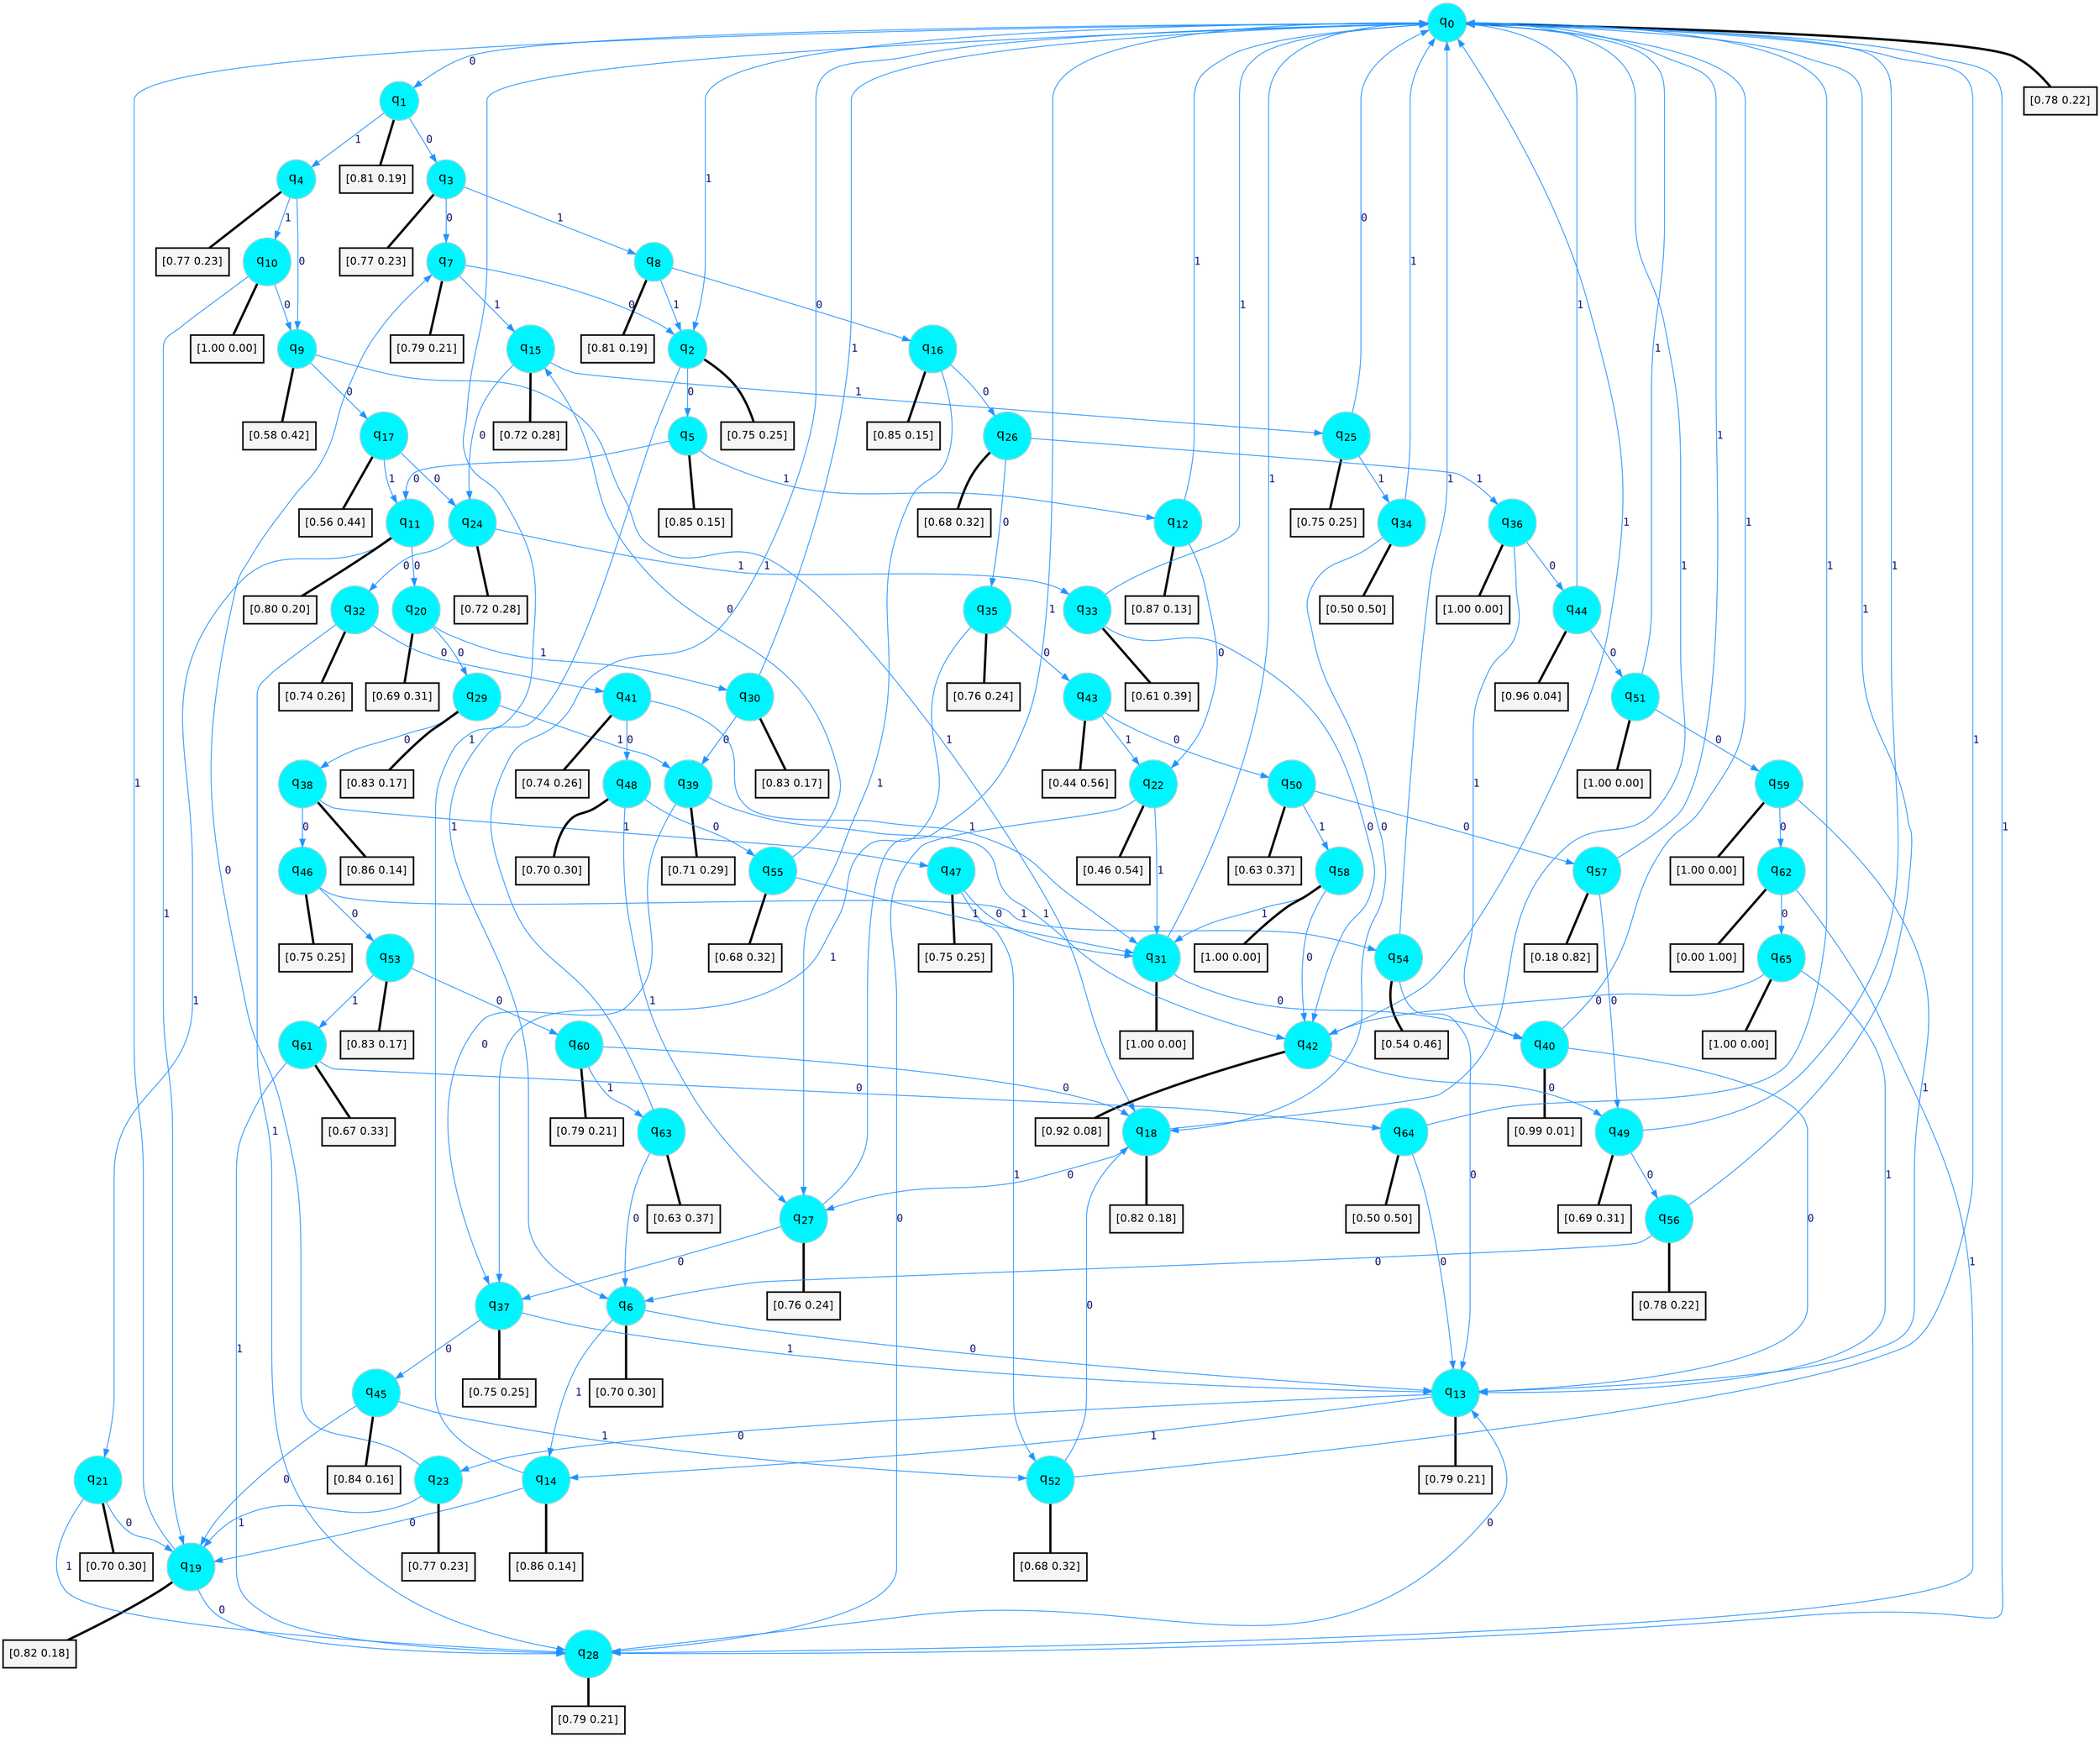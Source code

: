 digraph G {
graph [
bgcolor=transparent, dpi=300, rankdir=TD, size="40,25"];
node [
color=gray, fillcolor=turquoise1, fontcolor=black, fontname=Helvetica, fontsize=16, fontweight=bold, shape=circle, style=filled];
edge [
arrowsize=1, color=dodgerblue1, fontcolor=midnightblue, fontname=courier, fontweight=bold, penwidth=1, style=solid, weight=20];
0[label=<q<SUB>0</SUB>>];
1[label=<q<SUB>1</SUB>>];
2[label=<q<SUB>2</SUB>>];
3[label=<q<SUB>3</SUB>>];
4[label=<q<SUB>4</SUB>>];
5[label=<q<SUB>5</SUB>>];
6[label=<q<SUB>6</SUB>>];
7[label=<q<SUB>7</SUB>>];
8[label=<q<SUB>8</SUB>>];
9[label=<q<SUB>9</SUB>>];
10[label=<q<SUB>10</SUB>>];
11[label=<q<SUB>11</SUB>>];
12[label=<q<SUB>12</SUB>>];
13[label=<q<SUB>13</SUB>>];
14[label=<q<SUB>14</SUB>>];
15[label=<q<SUB>15</SUB>>];
16[label=<q<SUB>16</SUB>>];
17[label=<q<SUB>17</SUB>>];
18[label=<q<SUB>18</SUB>>];
19[label=<q<SUB>19</SUB>>];
20[label=<q<SUB>20</SUB>>];
21[label=<q<SUB>21</SUB>>];
22[label=<q<SUB>22</SUB>>];
23[label=<q<SUB>23</SUB>>];
24[label=<q<SUB>24</SUB>>];
25[label=<q<SUB>25</SUB>>];
26[label=<q<SUB>26</SUB>>];
27[label=<q<SUB>27</SUB>>];
28[label=<q<SUB>28</SUB>>];
29[label=<q<SUB>29</SUB>>];
30[label=<q<SUB>30</SUB>>];
31[label=<q<SUB>31</SUB>>];
32[label=<q<SUB>32</SUB>>];
33[label=<q<SUB>33</SUB>>];
34[label=<q<SUB>34</SUB>>];
35[label=<q<SUB>35</SUB>>];
36[label=<q<SUB>36</SUB>>];
37[label=<q<SUB>37</SUB>>];
38[label=<q<SUB>38</SUB>>];
39[label=<q<SUB>39</SUB>>];
40[label=<q<SUB>40</SUB>>];
41[label=<q<SUB>41</SUB>>];
42[label=<q<SUB>42</SUB>>];
43[label=<q<SUB>43</SUB>>];
44[label=<q<SUB>44</SUB>>];
45[label=<q<SUB>45</SUB>>];
46[label=<q<SUB>46</SUB>>];
47[label=<q<SUB>47</SUB>>];
48[label=<q<SUB>48</SUB>>];
49[label=<q<SUB>49</SUB>>];
50[label=<q<SUB>50</SUB>>];
51[label=<q<SUB>51</SUB>>];
52[label=<q<SUB>52</SUB>>];
53[label=<q<SUB>53</SUB>>];
54[label=<q<SUB>54</SUB>>];
55[label=<q<SUB>55</SUB>>];
56[label=<q<SUB>56</SUB>>];
57[label=<q<SUB>57</SUB>>];
58[label=<q<SUB>58</SUB>>];
59[label=<q<SUB>59</SUB>>];
60[label=<q<SUB>60</SUB>>];
61[label=<q<SUB>61</SUB>>];
62[label=<q<SUB>62</SUB>>];
63[label=<q<SUB>63</SUB>>];
64[label=<q<SUB>64</SUB>>];
65[label=<q<SUB>65</SUB>>];
66[label="[0.78 0.22]", shape=box,fontcolor=black, fontname=Helvetica, fontsize=14, penwidth=2, fillcolor=whitesmoke,color=black];
67[label="[0.81 0.19]", shape=box,fontcolor=black, fontname=Helvetica, fontsize=14, penwidth=2, fillcolor=whitesmoke,color=black];
68[label="[0.75 0.25]", shape=box,fontcolor=black, fontname=Helvetica, fontsize=14, penwidth=2, fillcolor=whitesmoke,color=black];
69[label="[0.77 0.23]", shape=box,fontcolor=black, fontname=Helvetica, fontsize=14, penwidth=2, fillcolor=whitesmoke,color=black];
70[label="[0.77 0.23]", shape=box,fontcolor=black, fontname=Helvetica, fontsize=14, penwidth=2, fillcolor=whitesmoke,color=black];
71[label="[0.85 0.15]", shape=box,fontcolor=black, fontname=Helvetica, fontsize=14, penwidth=2, fillcolor=whitesmoke,color=black];
72[label="[0.70 0.30]", shape=box,fontcolor=black, fontname=Helvetica, fontsize=14, penwidth=2, fillcolor=whitesmoke,color=black];
73[label="[0.79 0.21]", shape=box,fontcolor=black, fontname=Helvetica, fontsize=14, penwidth=2, fillcolor=whitesmoke,color=black];
74[label="[0.81 0.19]", shape=box,fontcolor=black, fontname=Helvetica, fontsize=14, penwidth=2, fillcolor=whitesmoke,color=black];
75[label="[0.58 0.42]", shape=box,fontcolor=black, fontname=Helvetica, fontsize=14, penwidth=2, fillcolor=whitesmoke,color=black];
76[label="[1.00 0.00]", shape=box,fontcolor=black, fontname=Helvetica, fontsize=14, penwidth=2, fillcolor=whitesmoke,color=black];
77[label="[0.80 0.20]", shape=box,fontcolor=black, fontname=Helvetica, fontsize=14, penwidth=2, fillcolor=whitesmoke,color=black];
78[label="[0.87 0.13]", shape=box,fontcolor=black, fontname=Helvetica, fontsize=14, penwidth=2, fillcolor=whitesmoke,color=black];
79[label="[0.79 0.21]", shape=box,fontcolor=black, fontname=Helvetica, fontsize=14, penwidth=2, fillcolor=whitesmoke,color=black];
80[label="[0.86 0.14]", shape=box,fontcolor=black, fontname=Helvetica, fontsize=14, penwidth=2, fillcolor=whitesmoke,color=black];
81[label="[0.72 0.28]", shape=box,fontcolor=black, fontname=Helvetica, fontsize=14, penwidth=2, fillcolor=whitesmoke,color=black];
82[label="[0.85 0.15]", shape=box,fontcolor=black, fontname=Helvetica, fontsize=14, penwidth=2, fillcolor=whitesmoke,color=black];
83[label="[0.56 0.44]", shape=box,fontcolor=black, fontname=Helvetica, fontsize=14, penwidth=2, fillcolor=whitesmoke,color=black];
84[label="[0.82 0.18]", shape=box,fontcolor=black, fontname=Helvetica, fontsize=14, penwidth=2, fillcolor=whitesmoke,color=black];
85[label="[0.82 0.18]", shape=box,fontcolor=black, fontname=Helvetica, fontsize=14, penwidth=2, fillcolor=whitesmoke,color=black];
86[label="[0.69 0.31]", shape=box,fontcolor=black, fontname=Helvetica, fontsize=14, penwidth=2, fillcolor=whitesmoke,color=black];
87[label="[0.70 0.30]", shape=box,fontcolor=black, fontname=Helvetica, fontsize=14, penwidth=2, fillcolor=whitesmoke,color=black];
88[label="[0.46 0.54]", shape=box,fontcolor=black, fontname=Helvetica, fontsize=14, penwidth=2, fillcolor=whitesmoke,color=black];
89[label="[0.77 0.23]", shape=box,fontcolor=black, fontname=Helvetica, fontsize=14, penwidth=2, fillcolor=whitesmoke,color=black];
90[label="[0.72 0.28]", shape=box,fontcolor=black, fontname=Helvetica, fontsize=14, penwidth=2, fillcolor=whitesmoke,color=black];
91[label="[0.75 0.25]", shape=box,fontcolor=black, fontname=Helvetica, fontsize=14, penwidth=2, fillcolor=whitesmoke,color=black];
92[label="[0.68 0.32]", shape=box,fontcolor=black, fontname=Helvetica, fontsize=14, penwidth=2, fillcolor=whitesmoke,color=black];
93[label="[0.76 0.24]", shape=box,fontcolor=black, fontname=Helvetica, fontsize=14, penwidth=2, fillcolor=whitesmoke,color=black];
94[label="[0.79 0.21]", shape=box,fontcolor=black, fontname=Helvetica, fontsize=14, penwidth=2, fillcolor=whitesmoke,color=black];
95[label="[0.83 0.17]", shape=box,fontcolor=black, fontname=Helvetica, fontsize=14, penwidth=2, fillcolor=whitesmoke,color=black];
96[label="[0.83 0.17]", shape=box,fontcolor=black, fontname=Helvetica, fontsize=14, penwidth=2, fillcolor=whitesmoke,color=black];
97[label="[1.00 0.00]", shape=box,fontcolor=black, fontname=Helvetica, fontsize=14, penwidth=2, fillcolor=whitesmoke,color=black];
98[label="[0.74 0.26]", shape=box,fontcolor=black, fontname=Helvetica, fontsize=14, penwidth=2, fillcolor=whitesmoke,color=black];
99[label="[0.61 0.39]", shape=box,fontcolor=black, fontname=Helvetica, fontsize=14, penwidth=2, fillcolor=whitesmoke,color=black];
100[label="[0.50 0.50]", shape=box,fontcolor=black, fontname=Helvetica, fontsize=14, penwidth=2, fillcolor=whitesmoke,color=black];
101[label="[0.76 0.24]", shape=box,fontcolor=black, fontname=Helvetica, fontsize=14, penwidth=2, fillcolor=whitesmoke,color=black];
102[label="[1.00 0.00]", shape=box,fontcolor=black, fontname=Helvetica, fontsize=14, penwidth=2, fillcolor=whitesmoke,color=black];
103[label="[0.75 0.25]", shape=box,fontcolor=black, fontname=Helvetica, fontsize=14, penwidth=2, fillcolor=whitesmoke,color=black];
104[label="[0.86 0.14]", shape=box,fontcolor=black, fontname=Helvetica, fontsize=14, penwidth=2, fillcolor=whitesmoke,color=black];
105[label="[0.71 0.29]", shape=box,fontcolor=black, fontname=Helvetica, fontsize=14, penwidth=2, fillcolor=whitesmoke,color=black];
106[label="[0.99 0.01]", shape=box,fontcolor=black, fontname=Helvetica, fontsize=14, penwidth=2, fillcolor=whitesmoke,color=black];
107[label="[0.74 0.26]", shape=box,fontcolor=black, fontname=Helvetica, fontsize=14, penwidth=2, fillcolor=whitesmoke,color=black];
108[label="[0.92 0.08]", shape=box,fontcolor=black, fontname=Helvetica, fontsize=14, penwidth=2, fillcolor=whitesmoke,color=black];
109[label="[0.44 0.56]", shape=box,fontcolor=black, fontname=Helvetica, fontsize=14, penwidth=2, fillcolor=whitesmoke,color=black];
110[label="[0.96 0.04]", shape=box,fontcolor=black, fontname=Helvetica, fontsize=14, penwidth=2, fillcolor=whitesmoke,color=black];
111[label="[0.84 0.16]", shape=box,fontcolor=black, fontname=Helvetica, fontsize=14, penwidth=2, fillcolor=whitesmoke,color=black];
112[label="[0.75 0.25]", shape=box,fontcolor=black, fontname=Helvetica, fontsize=14, penwidth=2, fillcolor=whitesmoke,color=black];
113[label="[0.75 0.25]", shape=box,fontcolor=black, fontname=Helvetica, fontsize=14, penwidth=2, fillcolor=whitesmoke,color=black];
114[label="[0.70 0.30]", shape=box,fontcolor=black, fontname=Helvetica, fontsize=14, penwidth=2, fillcolor=whitesmoke,color=black];
115[label="[0.69 0.31]", shape=box,fontcolor=black, fontname=Helvetica, fontsize=14, penwidth=2, fillcolor=whitesmoke,color=black];
116[label="[0.63 0.37]", shape=box,fontcolor=black, fontname=Helvetica, fontsize=14, penwidth=2, fillcolor=whitesmoke,color=black];
117[label="[1.00 0.00]", shape=box,fontcolor=black, fontname=Helvetica, fontsize=14, penwidth=2, fillcolor=whitesmoke,color=black];
118[label="[0.68 0.32]", shape=box,fontcolor=black, fontname=Helvetica, fontsize=14, penwidth=2, fillcolor=whitesmoke,color=black];
119[label="[0.83 0.17]", shape=box,fontcolor=black, fontname=Helvetica, fontsize=14, penwidth=2, fillcolor=whitesmoke,color=black];
120[label="[0.54 0.46]", shape=box,fontcolor=black, fontname=Helvetica, fontsize=14, penwidth=2, fillcolor=whitesmoke,color=black];
121[label="[0.68 0.32]", shape=box,fontcolor=black, fontname=Helvetica, fontsize=14, penwidth=2, fillcolor=whitesmoke,color=black];
122[label="[0.78 0.22]", shape=box,fontcolor=black, fontname=Helvetica, fontsize=14, penwidth=2, fillcolor=whitesmoke,color=black];
123[label="[0.18 0.82]", shape=box,fontcolor=black, fontname=Helvetica, fontsize=14, penwidth=2, fillcolor=whitesmoke,color=black];
124[label="[1.00 0.00]", shape=box,fontcolor=black, fontname=Helvetica, fontsize=14, penwidth=2, fillcolor=whitesmoke,color=black];
125[label="[1.00 0.00]", shape=box,fontcolor=black, fontname=Helvetica, fontsize=14, penwidth=2, fillcolor=whitesmoke,color=black];
126[label="[0.79 0.21]", shape=box,fontcolor=black, fontname=Helvetica, fontsize=14, penwidth=2, fillcolor=whitesmoke,color=black];
127[label="[0.67 0.33]", shape=box,fontcolor=black, fontname=Helvetica, fontsize=14, penwidth=2, fillcolor=whitesmoke,color=black];
128[label="[0.00 1.00]", shape=box,fontcolor=black, fontname=Helvetica, fontsize=14, penwidth=2, fillcolor=whitesmoke,color=black];
129[label="[0.63 0.37]", shape=box,fontcolor=black, fontname=Helvetica, fontsize=14, penwidth=2, fillcolor=whitesmoke,color=black];
130[label="[0.50 0.50]", shape=box,fontcolor=black, fontname=Helvetica, fontsize=14, penwidth=2, fillcolor=whitesmoke,color=black];
131[label="[1.00 0.00]", shape=box,fontcolor=black, fontname=Helvetica, fontsize=14, penwidth=2, fillcolor=whitesmoke,color=black];
0->1 [label=0];
0->2 [label=1];
0->66 [arrowhead=none, penwidth=3,color=black];
1->3 [label=0];
1->4 [label=1];
1->67 [arrowhead=none, penwidth=3,color=black];
2->5 [label=0];
2->6 [label=1];
2->68 [arrowhead=none, penwidth=3,color=black];
3->7 [label=0];
3->8 [label=1];
3->69 [arrowhead=none, penwidth=3,color=black];
4->9 [label=0];
4->10 [label=1];
4->70 [arrowhead=none, penwidth=3,color=black];
5->11 [label=0];
5->12 [label=1];
5->71 [arrowhead=none, penwidth=3,color=black];
6->13 [label=0];
6->14 [label=1];
6->72 [arrowhead=none, penwidth=3,color=black];
7->2 [label=0];
7->15 [label=1];
7->73 [arrowhead=none, penwidth=3,color=black];
8->16 [label=0];
8->2 [label=1];
8->74 [arrowhead=none, penwidth=3,color=black];
9->17 [label=0];
9->18 [label=1];
9->75 [arrowhead=none, penwidth=3,color=black];
10->9 [label=0];
10->19 [label=1];
10->76 [arrowhead=none, penwidth=3,color=black];
11->20 [label=0];
11->21 [label=1];
11->77 [arrowhead=none, penwidth=3,color=black];
12->22 [label=0];
12->0 [label=1];
12->78 [arrowhead=none, penwidth=3,color=black];
13->23 [label=0];
13->14 [label=1];
13->79 [arrowhead=none, penwidth=3,color=black];
14->19 [label=0];
14->0 [label=1];
14->80 [arrowhead=none, penwidth=3,color=black];
15->24 [label=0];
15->25 [label=1];
15->81 [arrowhead=none, penwidth=3,color=black];
16->26 [label=0];
16->27 [label=1];
16->82 [arrowhead=none, penwidth=3,color=black];
17->24 [label=0];
17->11 [label=1];
17->83 [arrowhead=none, penwidth=3,color=black];
18->27 [label=0];
18->0 [label=1];
18->84 [arrowhead=none, penwidth=3,color=black];
19->28 [label=0];
19->0 [label=1];
19->85 [arrowhead=none, penwidth=3,color=black];
20->29 [label=0];
20->30 [label=1];
20->86 [arrowhead=none, penwidth=3,color=black];
21->19 [label=0];
21->28 [label=1];
21->87 [arrowhead=none, penwidth=3,color=black];
22->28 [label=0];
22->31 [label=1];
22->88 [arrowhead=none, penwidth=3,color=black];
23->7 [label=0];
23->19 [label=1];
23->89 [arrowhead=none, penwidth=3,color=black];
24->32 [label=0];
24->33 [label=1];
24->90 [arrowhead=none, penwidth=3,color=black];
25->0 [label=0];
25->34 [label=1];
25->91 [arrowhead=none, penwidth=3,color=black];
26->35 [label=0];
26->36 [label=1];
26->92 [arrowhead=none, penwidth=3,color=black];
27->37 [label=0];
27->0 [label=1];
27->93 [arrowhead=none, penwidth=3,color=black];
28->13 [label=0];
28->0 [label=1];
28->94 [arrowhead=none, penwidth=3,color=black];
29->38 [label=0];
29->39 [label=1];
29->95 [arrowhead=none, penwidth=3,color=black];
30->39 [label=0];
30->0 [label=1];
30->96 [arrowhead=none, penwidth=3,color=black];
31->40 [label=0];
31->0 [label=1];
31->97 [arrowhead=none, penwidth=3,color=black];
32->41 [label=0];
32->28 [label=1];
32->98 [arrowhead=none, penwidth=3,color=black];
33->42 [label=0];
33->0 [label=1];
33->99 [arrowhead=none, penwidth=3,color=black];
34->18 [label=0];
34->0 [label=1];
34->100 [arrowhead=none, penwidth=3,color=black];
35->43 [label=0];
35->37 [label=1];
35->101 [arrowhead=none, penwidth=3,color=black];
36->44 [label=0];
36->40 [label=1];
36->102 [arrowhead=none, penwidth=3,color=black];
37->45 [label=0];
37->13 [label=1];
37->103 [arrowhead=none, penwidth=3,color=black];
38->46 [label=0];
38->47 [label=1];
38->104 [arrowhead=none, penwidth=3,color=black];
39->37 [label=0];
39->42 [label=1];
39->105 [arrowhead=none, penwidth=3,color=black];
40->13 [label=0];
40->0 [label=1];
40->106 [arrowhead=none, penwidth=3,color=black];
41->48 [label=0];
41->31 [label=1];
41->107 [arrowhead=none, penwidth=3,color=black];
42->49 [label=0];
42->0 [label=1];
42->108 [arrowhead=none, penwidth=3,color=black];
43->50 [label=0];
43->22 [label=1];
43->109 [arrowhead=none, penwidth=3,color=black];
44->51 [label=0];
44->0 [label=1];
44->110 [arrowhead=none, penwidth=3,color=black];
45->19 [label=0];
45->52 [label=1];
45->111 [arrowhead=none, penwidth=3,color=black];
46->53 [label=0];
46->54 [label=1];
46->112 [arrowhead=none, penwidth=3,color=black];
47->31 [label=0];
47->52 [label=1];
47->113 [arrowhead=none, penwidth=3,color=black];
48->55 [label=0];
48->27 [label=1];
48->114 [arrowhead=none, penwidth=3,color=black];
49->56 [label=0];
49->0 [label=1];
49->115 [arrowhead=none, penwidth=3,color=black];
50->57 [label=0];
50->58 [label=1];
50->116 [arrowhead=none, penwidth=3,color=black];
51->59 [label=0];
51->0 [label=1];
51->117 [arrowhead=none, penwidth=3,color=black];
52->18 [label=0];
52->0 [label=1];
52->118 [arrowhead=none, penwidth=3,color=black];
53->60 [label=0];
53->61 [label=1];
53->119 [arrowhead=none, penwidth=3,color=black];
54->13 [label=0];
54->0 [label=1];
54->120 [arrowhead=none, penwidth=3,color=black];
55->15 [label=0];
55->31 [label=1];
55->121 [arrowhead=none, penwidth=3,color=black];
56->6 [label=0];
56->0 [label=1];
56->122 [arrowhead=none, penwidth=3,color=black];
57->49 [label=0];
57->0 [label=1];
57->123 [arrowhead=none, penwidth=3,color=black];
58->42 [label=0];
58->31 [label=1];
58->124 [arrowhead=none, penwidth=3,color=black];
59->62 [label=0];
59->13 [label=1];
59->125 [arrowhead=none, penwidth=3,color=black];
60->18 [label=0];
60->63 [label=1];
60->126 [arrowhead=none, penwidth=3,color=black];
61->64 [label=0];
61->28 [label=1];
61->127 [arrowhead=none, penwidth=3,color=black];
62->65 [label=0];
62->28 [label=1];
62->128 [arrowhead=none, penwidth=3,color=black];
63->6 [label=0];
63->0 [label=1];
63->129 [arrowhead=none, penwidth=3,color=black];
64->13 [label=0];
64->0 [label=1];
64->130 [arrowhead=none, penwidth=3,color=black];
65->42 [label=0];
65->13 [label=1];
65->131 [arrowhead=none, penwidth=3,color=black];
}
